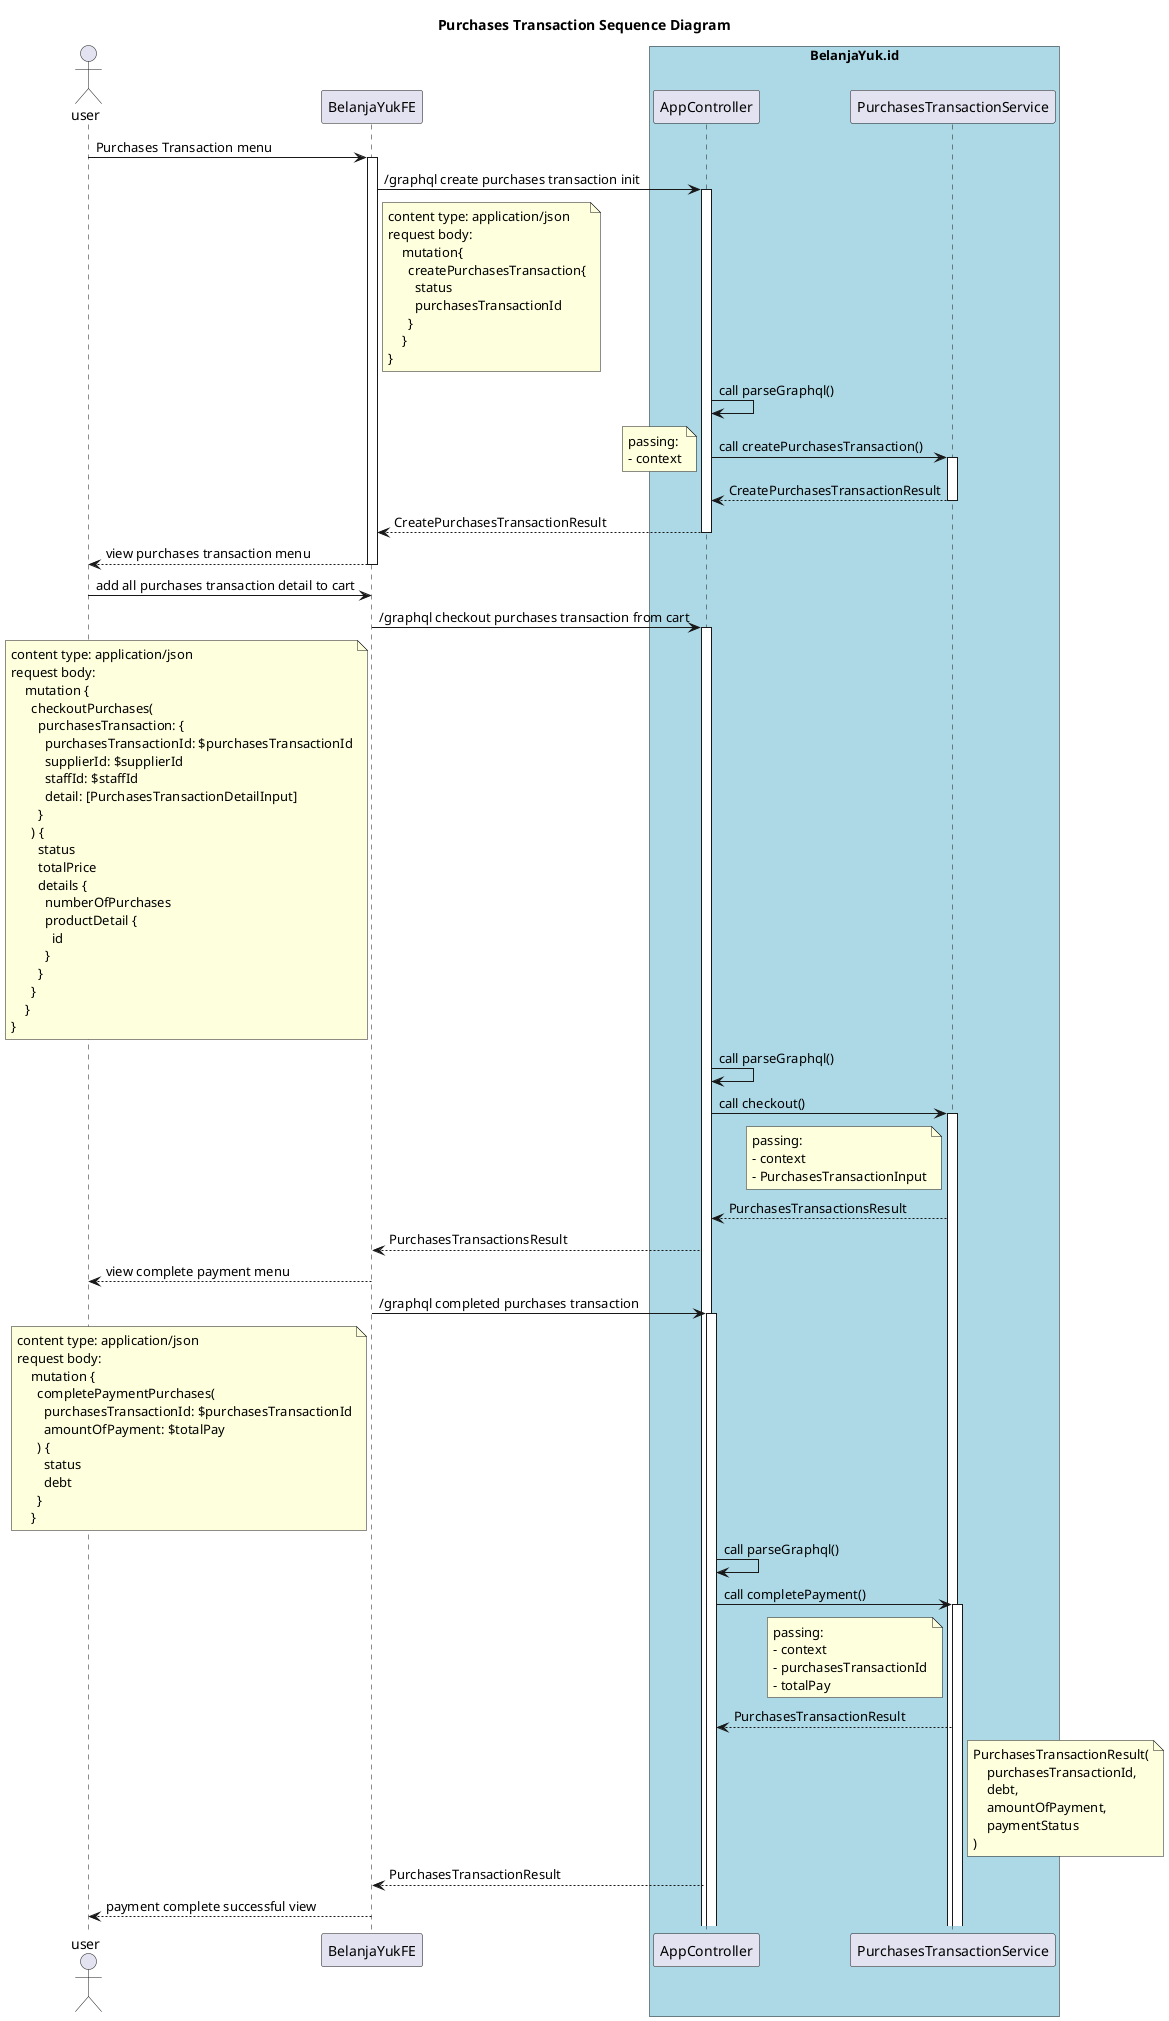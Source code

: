 @startuml
title: Purchases Transaction Sequence Diagram
actor user
participant BelanjaYukFE
box "BelanjaYuk.id" #LightBlue
participant AppController
participant PurchasesTransactionService
end box
user -> BelanjaYukFE ++ : Purchases Transaction menu
BelanjaYukFE -> AppController ++ : /graphql create purchases transaction init
    note right of BelanjaYukFE
    content type: application/json
    request body:
        mutation{
          createPurchasesTransaction{
            status
            purchasesTransactionId
          }
        }
    }
    end note
AppController -> AppController : call parseGraphql()
AppController -> PurchasesTransactionService ++ : call createPurchasesTransaction()
    note left
    passing:
    - context
    end note
PurchasesTransactionService --> AppController -- : CreatePurchasesTransactionResult
AppController --> BelanjaYukFE -- : CreatePurchasesTransactionResult
BelanjaYukFE --> user -- : view purchases transaction menu

user -> BelanjaYukFE: add all purchases transaction detail to cart
BelanjaYukFE -> AppController ++ : /graphql checkout purchases transaction from cart
    note left of BelanjaYukFE
    content type: application/json
    request body:
        mutation {
          checkoutPurchases(
            purchasesTransaction: {
              purchasesTransactionId: $purchasesTransactionId
              supplierId: $supplierId
              staffId: $staffId
              detail: [PurchasesTransactionDetailInput]
            }
          ) {
            status
            totalPrice
            details {
              numberOfPurchases
              productDetail {
                id
              }
            }
          }
        }
    }
    end note
AppController -> AppController : call parseGraphql()
AppController -> PurchasesTransactionService ++ : call checkout()
    note left of PurchasesTransactionService
    passing:
    - context
    - PurchasesTransactionInput
    end note
PurchasesTransactionService --> AppController: PurchasesTransactionsResult
AppController --> BelanjaYukFE: PurchasesTransactionsResult
BelanjaYukFE --> user: view complete payment menu

BelanjaYukFE -> AppController ++ : /graphql completed purchases transaction
    note left of BelanjaYukFE
    content type: application/json
    request body:
        mutation {
          completePaymentPurchases(
            purchasesTransactionId: $purchasesTransactionId
            amountOfPayment: $totalPay
          ) {
            status
            debt
          }
        }
    end note
AppController -> AppController : call parseGraphql()
AppController -> PurchasesTransactionService ++ : call completePayment()
    note left of PurchasesTransactionService
    passing:
    - context
    - purchasesTransactionId
    - totalPay
    end note
PurchasesTransactionService --> AppController: PurchasesTransactionResult
note right of PurchasesTransactionService
PurchasesTransactionResult(
    purchasesTransactionId,
    debt,
    amountOfPayment,
    paymentStatus
)
end note
AppController --> BelanjaYukFE: PurchasesTransactionResult
BelanjaYukFE --> user: payment complete successful view
@enduml